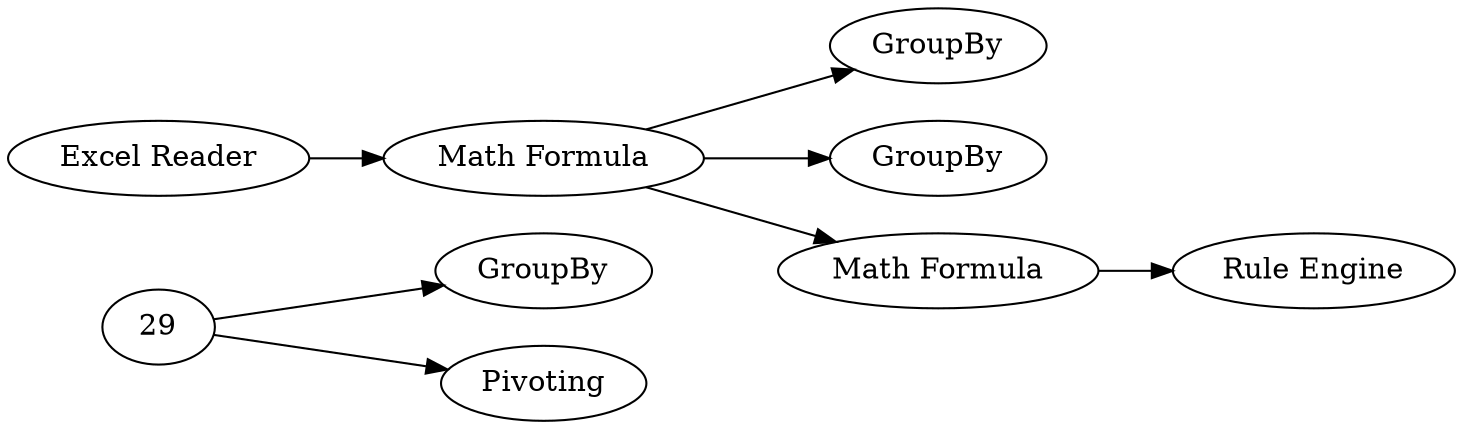 digraph {
	16 [label=GroupBy]
	20 [label="Excel Reader"]
	25 [label=GroupBy]
	26 [label=GroupBy]
	28 [label=Pivoting]
	19 [label="Excel Reader"]
	20 [label="Math Formula"]
	21 [label="Math Formula"]
	22 [label="Rule Engine"]
	19 -> 20
	20 -> 21
	21 -> 22
	20 -> 25
	20 -> 26
	29 -> 28
	29 -> 16
	rankdir=LR
}

